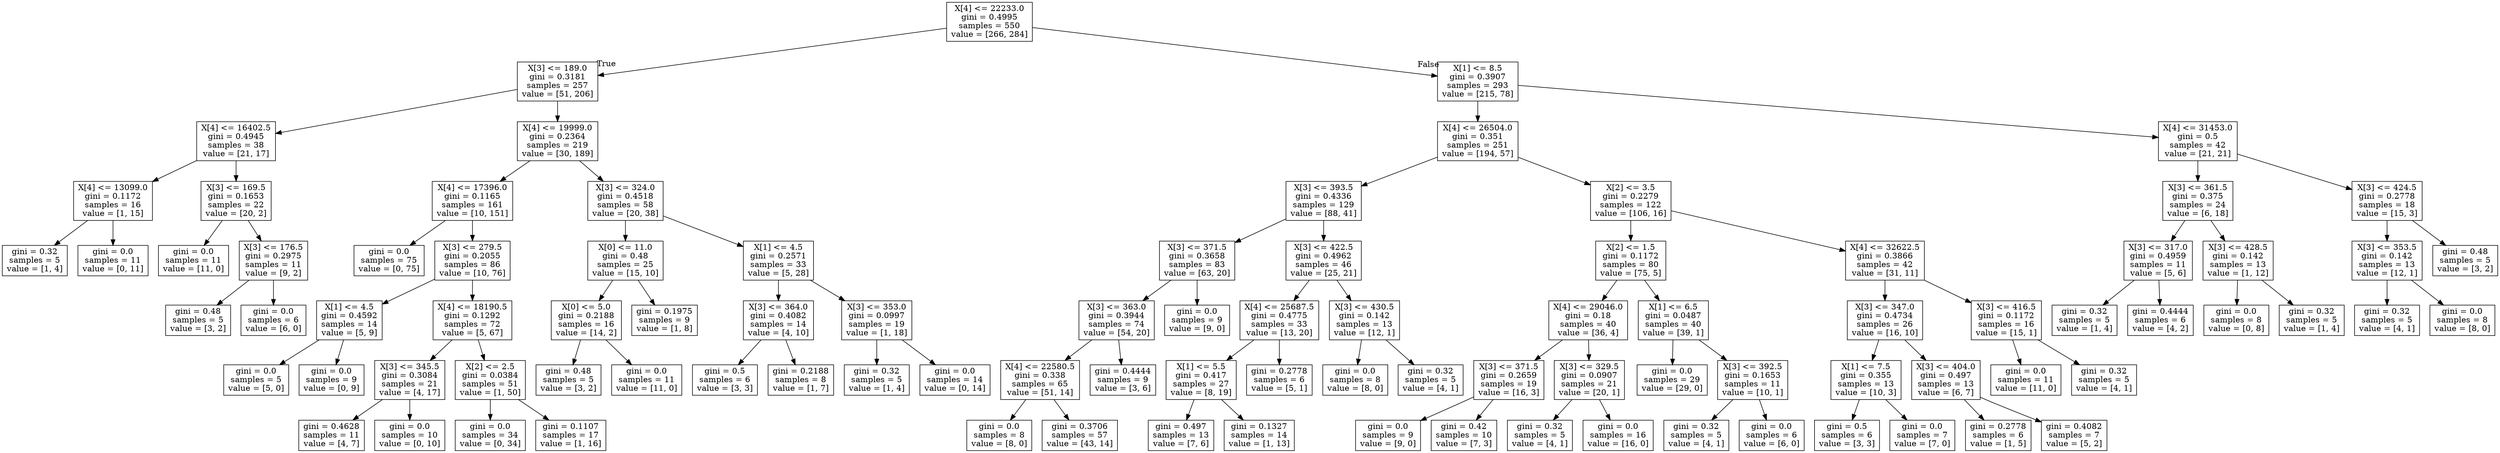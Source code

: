digraph Tree {
node [shape=box] ;
0 [label="X[4] <= 22233.0\ngini = 0.4995\nsamples = 550\nvalue = [266, 284]"] ;
1 [label="X[3] <= 189.0\ngini = 0.3181\nsamples = 257\nvalue = [51, 206]"] ;
0 -> 1 [labeldistance=2.5, labelangle=45, headlabel="True"] ;
2 [label="X[4] <= 16402.5\ngini = 0.4945\nsamples = 38\nvalue = [21, 17]"] ;
1 -> 2 ;
3 [label="X[4] <= 13099.0\ngini = 0.1172\nsamples = 16\nvalue = [1, 15]"] ;
2 -> 3 ;
4 [label="gini = 0.32\nsamples = 5\nvalue = [1, 4]"] ;
3 -> 4 ;
5 [label="gini = 0.0\nsamples = 11\nvalue = [0, 11]"] ;
3 -> 5 ;
6 [label="X[3] <= 169.5\ngini = 0.1653\nsamples = 22\nvalue = [20, 2]"] ;
2 -> 6 ;
7 [label="gini = 0.0\nsamples = 11\nvalue = [11, 0]"] ;
6 -> 7 ;
8 [label="X[3] <= 176.5\ngini = 0.2975\nsamples = 11\nvalue = [9, 2]"] ;
6 -> 8 ;
9 [label="gini = 0.48\nsamples = 5\nvalue = [3, 2]"] ;
8 -> 9 ;
10 [label="gini = 0.0\nsamples = 6\nvalue = [6, 0]"] ;
8 -> 10 ;
11 [label="X[4] <= 19999.0\ngini = 0.2364\nsamples = 219\nvalue = [30, 189]"] ;
1 -> 11 ;
12 [label="X[4] <= 17396.0\ngini = 0.1165\nsamples = 161\nvalue = [10, 151]"] ;
11 -> 12 ;
13 [label="gini = 0.0\nsamples = 75\nvalue = [0, 75]"] ;
12 -> 13 ;
14 [label="X[3] <= 279.5\ngini = 0.2055\nsamples = 86\nvalue = [10, 76]"] ;
12 -> 14 ;
15 [label="X[1] <= 4.5\ngini = 0.4592\nsamples = 14\nvalue = [5, 9]"] ;
14 -> 15 ;
16 [label="gini = 0.0\nsamples = 5\nvalue = [5, 0]"] ;
15 -> 16 ;
17 [label="gini = 0.0\nsamples = 9\nvalue = [0, 9]"] ;
15 -> 17 ;
18 [label="X[4] <= 18190.5\ngini = 0.1292\nsamples = 72\nvalue = [5, 67]"] ;
14 -> 18 ;
19 [label="X[3] <= 345.5\ngini = 0.3084\nsamples = 21\nvalue = [4, 17]"] ;
18 -> 19 ;
20 [label="gini = 0.4628\nsamples = 11\nvalue = [4, 7]"] ;
19 -> 20 ;
21 [label="gini = 0.0\nsamples = 10\nvalue = [0, 10]"] ;
19 -> 21 ;
22 [label="X[2] <= 2.5\ngini = 0.0384\nsamples = 51\nvalue = [1, 50]"] ;
18 -> 22 ;
23 [label="gini = 0.0\nsamples = 34\nvalue = [0, 34]"] ;
22 -> 23 ;
24 [label="gini = 0.1107\nsamples = 17\nvalue = [1, 16]"] ;
22 -> 24 ;
25 [label="X[3] <= 324.0\ngini = 0.4518\nsamples = 58\nvalue = [20, 38]"] ;
11 -> 25 ;
26 [label="X[0] <= 11.0\ngini = 0.48\nsamples = 25\nvalue = [15, 10]"] ;
25 -> 26 ;
27 [label="X[0] <= 5.0\ngini = 0.2188\nsamples = 16\nvalue = [14, 2]"] ;
26 -> 27 ;
28 [label="gini = 0.48\nsamples = 5\nvalue = [3, 2]"] ;
27 -> 28 ;
29 [label="gini = 0.0\nsamples = 11\nvalue = [11, 0]"] ;
27 -> 29 ;
30 [label="gini = 0.1975\nsamples = 9\nvalue = [1, 8]"] ;
26 -> 30 ;
31 [label="X[1] <= 4.5\ngini = 0.2571\nsamples = 33\nvalue = [5, 28]"] ;
25 -> 31 ;
32 [label="X[3] <= 364.0\ngini = 0.4082\nsamples = 14\nvalue = [4, 10]"] ;
31 -> 32 ;
33 [label="gini = 0.5\nsamples = 6\nvalue = [3, 3]"] ;
32 -> 33 ;
34 [label="gini = 0.2188\nsamples = 8\nvalue = [1, 7]"] ;
32 -> 34 ;
35 [label="X[3] <= 353.0\ngini = 0.0997\nsamples = 19\nvalue = [1, 18]"] ;
31 -> 35 ;
36 [label="gini = 0.32\nsamples = 5\nvalue = [1, 4]"] ;
35 -> 36 ;
37 [label="gini = 0.0\nsamples = 14\nvalue = [0, 14]"] ;
35 -> 37 ;
38 [label="X[1] <= 8.5\ngini = 0.3907\nsamples = 293\nvalue = [215, 78]"] ;
0 -> 38 [labeldistance=2.5, labelangle=-45, headlabel="False"] ;
39 [label="X[4] <= 26504.0\ngini = 0.351\nsamples = 251\nvalue = [194, 57]"] ;
38 -> 39 ;
40 [label="X[3] <= 393.5\ngini = 0.4336\nsamples = 129\nvalue = [88, 41]"] ;
39 -> 40 ;
41 [label="X[3] <= 371.5\ngini = 0.3658\nsamples = 83\nvalue = [63, 20]"] ;
40 -> 41 ;
42 [label="X[3] <= 363.0\ngini = 0.3944\nsamples = 74\nvalue = [54, 20]"] ;
41 -> 42 ;
43 [label="X[4] <= 22580.5\ngini = 0.338\nsamples = 65\nvalue = [51, 14]"] ;
42 -> 43 ;
44 [label="gini = 0.0\nsamples = 8\nvalue = [8, 0]"] ;
43 -> 44 ;
45 [label="gini = 0.3706\nsamples = 57\nvalue = [43, 14]"] ;
43 -> 45 ;
46 [label="gini = 0.4444\nsamples = 9\nvalue = [3, 6]"] ;
42 -> 46 ;
47 [label="gini = 0.0\nsamples = 9\nvalue = [9, 0]"] ;
41 -> 47 ;
48 [label="X[3] <= 422.5\ngini = 0.4962\nsamples = 46\nvalue = [25, 21]"] ;
40 -> 48 ;
49 [label="X[4] <= 25687.5\ngini = 0.4775\nsamples = 33\nvalue = [13, 20]"] ;
48 -> 49 ;
50 [label="X[1] <= 5.5\ngini = 0.417\nsamples = 27\nvalue = [8, 19]"] ;
49 -> 50 ;
51 [label="gini = 0.497\nsamples = 13\nvalue = [7, 6]"] ;
50 -> 51 ;
52 [label="gini = 0.1327\nsamples = 14\nvalue = [1, 13]"] ;
50 -> 52 ;
53 [label="gini = 0.2778\nsamples = 6\nvalue = [5, 1]"] ;
49 -> 53 ;
54 [label="X[3] <= 430.5\ngini = 0.142\nsamples = 13\nvalue = [12, 1]"] ;
48 -> 54 ;
55 [label="gini = 0.0\nsamples = 8\nvalue = [8, 0]"] ;
54 -> 55 ;
56 [label="gini = 0.32\nsamples = 5\nvalue = [4, 1]"] ;
54 -> 56 ;
57 [label="X[2] <= 3.5\ngini = 0.2279\nsamples = 122\nvalue = [106, 16]"] ;
39 -> 57 ;
58 [label="X[2] <= 1.5\ngini = 0.1172\nsamples = 80\nvalue = [75, 5]"] ;
57 -> 58 ;
59 [label="X[4] <= 29046.0\ngini = 0.18\nsamples = 40\nvalue = [36, 4]"] ;
58 -> 59 ;
60 [label="X[3] <= 371.5\ngini = 0.2659\nsamples = 19\nvalue = [16, 3]"] ;
59 -> 60 ;
61 [label="gini = 0.0\nsamples = 9\nvalue = [9, 0]"] ;
60 -> 61 ;
62 [label="gini = 0.42\nsamples = 10\nvalue = [7, 3]"] ;
60 -> 62 ;
63 [label="X[3] <= 329.5\ngini = 0.0907\nsamples = 21\nvalue = [20, 1]"] ;
59 -> 63 ;
64 [label="gini = 0.32\nsamples = 5\nvalue = [4, 1]"] ;
63 -> 64 ;
65 [label="gini = 0.0\nsamples = 16\nvalue = [16, 0]"] ;
63 -> 65 ;
66 [label="X[1] <= 6.5\ngini = 0.0487\nsamples = 40\nvalue = [39, 1]"] ;
58 -> 66 ;
67 [label="gini = 0.0\nsamples = 29\nvalue = [29, 0]"] ;
66 -> 67 ;
68 [label="X[3] <= 392.5\ngini = 0.1653\nsamples = 11\nvalue = [10, 1]"] ;
66 -> 68 ;
69 [label="gini = 0.32\nsamples = 5\nvalue = [4, 1]"] ;
68 -> 69 ;
70 [label="gini = 0.0\nsamples = 6\nvalue = [6, 0]"] ;
68 -> 70 ;
71 [label="X[4] <= 32622.5\ngini = 0.3866\nsamples = 42\nvalue = [31, 11]"] ;
57 -> 71 ;
72 [label="X[3] <= 347.0\ngini = 0.4734\nsamples = 26\nvalue = [16, 10]"] ;
71 -> 72 ;
73 [label="X[1] <= 7.5\ngini = 0.355\nsamples = 13\nvalue = [10, 3]"] ;
72 -> 73 ;
74 [label="gini = 0.5\nsamples = 6\nvalue = [3, 3]"] ;
73 -> 74 ;
75 [label="gini = 0.0\nsamples = 7\nvalue = [7, 0]"] ;
73 -> 75 ;
76 [label="X[3] <= 404.0\ngini = 0.497\nsamples = 13\nvalue = [6, 7]"] ;
72 -> 76 ;
77 [label="gini = 0.2778\nsamples = 6\nvalue = [1, 5]"] ;
76 -> 77 ;
78 [label="gini = 0.4082\nsamples = 7\nvalue = [5, 2]"] ;
76 -> 78 ;
79 [label="X[3] <= 416.5\ngini = 0.1172\nsamples = 16\nvalue = [15, 1]"] ;
71 -> 79 ;
80 [label="gini = 0.0\nsamples = 11\nvalue = [11, 0]"] ;
79 -> 80 ;
81 [label="gini = 0.32\nsamples = 5\nvalue = [4, 1]"] ;
79 -> 81 ;
82 [label="X[4] <= 31453.0\ngini = 0.5\nsamples = 42\nvalue = [21, 21]"] ;
38 -> 82 ;
83 [label="X[3] <= 361.5\ngini = 0.375\nsamples = 24\nvalue = [6, 18]"] ;
82 -> 83 ;
84 [label="X[3] <= 317.0\ngini = 0.4959\nsamples = 11\nvalue = [5, 6]"] ;
83 -> 84 ;
85 [label="gini = 0.32\nsamples = 5\nvalue = [1, 4]"] ;
84 -> 85 ;
86 [label="gini = 0.4444\nsamples = 6\nvalue = [4, 2]"] ;
84 -> 86 ;
87 [label="X[3] <= 428.5\ngini = 0.142\nsamples = 13\nvalue = [1, 12]"] ;
83 -> 87 ;
88 [label="gini = 0.0\nsamples = 8\nvalue = [0, 8]"] ;
87 -> 88 ;
89 [label="gini = 0.32\nsamples = 5\nvalue = [1, 4]"] ;
87 -> 89 ;
90 [label="X[3] <= 424.5\ngini = 0.2778\nsamples = 18\nvalue = [15, 3]"] ;
82 -> 90 ;
91 [label="X[3] <= 353.5\ngini = 0.142\nsamples = 13\nvalue = [12, 1]"] ;
90 -> 91 ;
92 [label="gini = 0.32\nsamples = 5\nvalue = [4, 1]"] ;
91 -> 92 ;
93 [label="gini = 0.0\nsamples = 8\nvalue = [8, 0]"] ;
91 -> 93 ;
94 [label="gini = 0.48\nsamples = 5\nvalue = [3, 2]"] ;
90 -> 94 ;
}